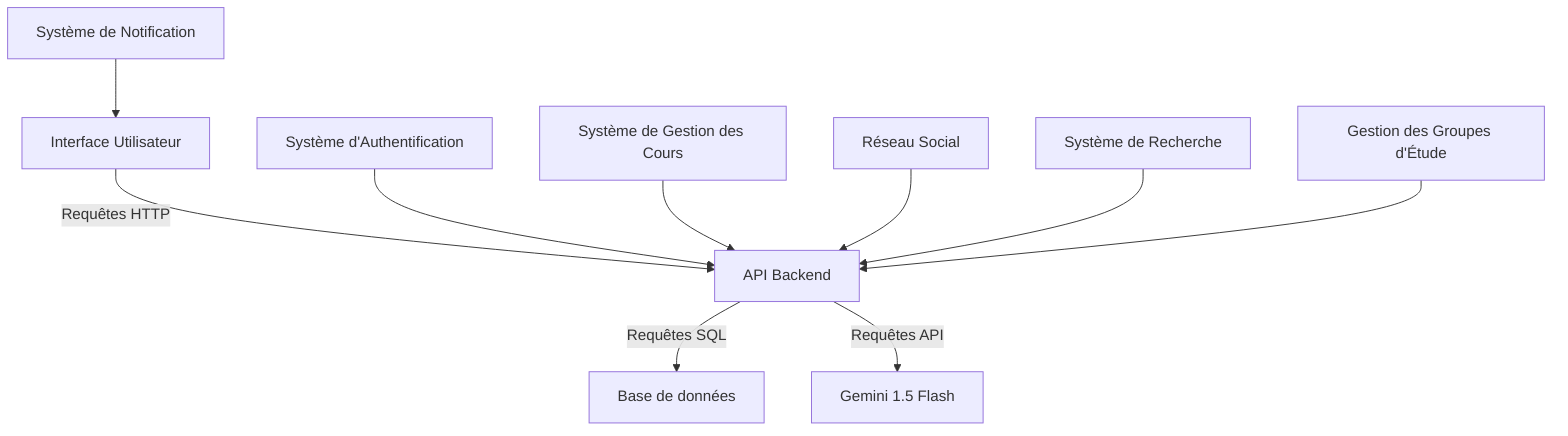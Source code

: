graph TD
    A[Interface Utilisateur] -->|Requêtes HTTP| B[API Backend]
    B -->|Requêtes SQL| C[Base de données]
    B -->|Requêtes API| D[Gemini 1.5 Flash]
    E[Système de Notification] --> A
    F[Système d'Authentification] --> B
    G[Système de Gestion des Cours] --> B
    H[Réseau Social] --> B
    I[Système de Recherche] --> B
    J[Gestion des Groupes d'Étude] --> B